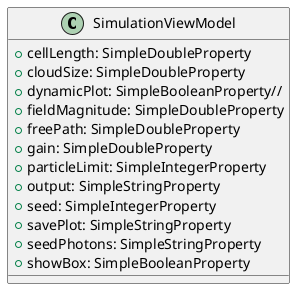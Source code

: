 @startuml
class SimulationViewModel {
    +cellLength: SimpleDoubleProperty
    +cloudSize: SimpleDoubleProperty
    +dynamicPlot: SimpleBooleanProperty//
    +fieldMagnitude: SimpleDoubleProperty
    +freePath: SimpleDoubleProperty
    +gain: SimpleDoubleProperty
    +particleLimit: SimpleIntegerProperty
    +output: SimpleStringProperty
    +seed: SimpleIntegerProperty
    +savePlot: SimpleStringProperty
    +seedPhotons: SimpleStringProperty
    +showBox: SimpleBooleanProperty
}
@enduml